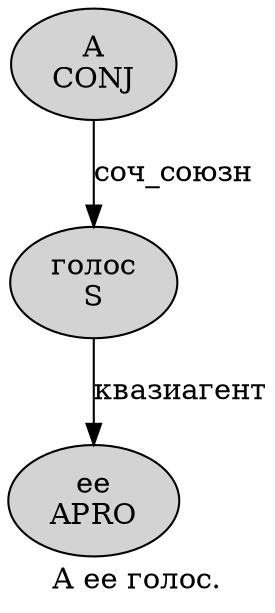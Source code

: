 digraph SENTENCE_549 {
	graph [label="А ее голос."]
	node [style=filled]
		0 [label="А
CONJ" color="" fillcolor=lightgray penwidth=1 shape=ellipse]
		1 [label="ее
APRO" color="" fillcolor=lightgray penwidth=1 shape=ellipse]
		2 [label="голос
S" color="" fillcolor=lightgray penwidth=1 shape=ellipse]
			0 -> 2 [label="соч_союзн"]
			2 -> 1 [label="квазиагент"]
}